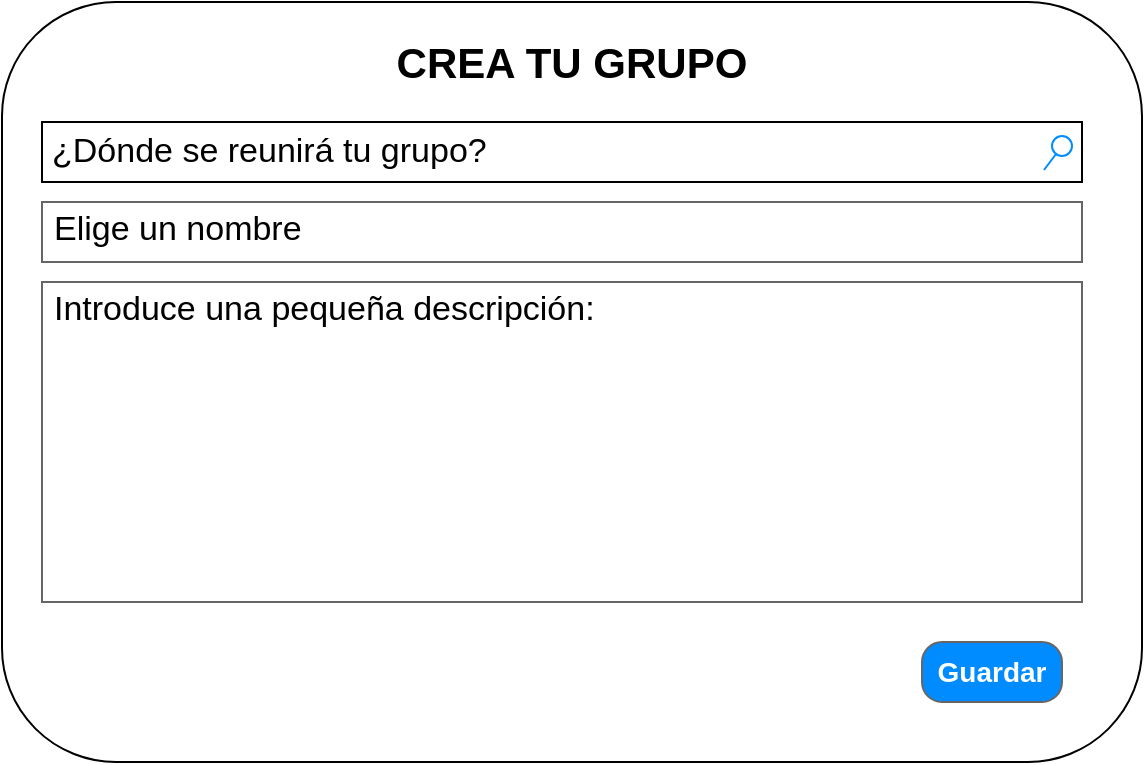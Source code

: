 <mxfile version="12.9.3" type="device"><diagram id="Vsev0lPYn7KehbClWX9P" name="Page-1"><mxGraphModel dx="1355" dy="720" grid="1" gridSize="10" guides="1" tooltips="1" connect="1" arrows="1" fold="1" page="1" pageScale="1" pageWidth="850" pageHeight="1100" math="0" shadow="0"><root><mxCell id="0"/><mxCell id="1" parent="0"/><mxCell id="_5hPuGi4I5Kplq3s-QeI-7" value="" style="rounded=1;whiteSpace=wrap;html=1;strokeColor=#000000;fontSize=14;fontColor=#000000;align=left;" vertex="1" parent="1"><mxGeometry x="120" y="90" width="570" height="380" as="geometry"/></mxCell><mxCell id="_5hPuGi4I5Kplq3s-QeI-3" value="¿Dónde se reunirá tu grupo?" style="strokeWidth=1;shadow=0;dashed=0;align=center;html=1;shape=mxgraph.mockup.forms.searchBox;strokeColor=#000000;mainText=;strokeColor2=#008cff;fontColor=#000000;fontSize=17;align=left;spacingLeft=3;fontStyle=0" vertex="1" parent="1"><mxGeometry x="140" y="150" width="520" height="30" as="geometry"/></mxCell><mxCell id="_5hPuGi4I5Kplq3s-QeI-5" value="Elige un nombre" style="strokeWidth=1;shadow=0;dashed=0;align=center;html=1;shape=mxgraph.mockup.text.textBox;fontColor=#000000;align=left;fontSize=17;spacingLeft=4;spacingTop=-3;strokeColor=#666666;mainText=;fontStyle=0" vertex="1" parent="1"><mxGeometry x="140" y="190" width="520" height="30" as="geometry"/></mxCell><mxCell id="_5hPuGi4I5Kplq3s-QeI-6" value="Introduce una pequeña descripción:" style="strokeWidth=1;shadow=0;dashed=0;align=center;html=1;shape=mxgraph.mockup.text.textBox;fontColor=#000000;align=left;fontSize=17;spacingLeft=4;spacingTop=-3;strokeColor=#666666;mainText=;fontStyle=0;verticalAlign=top;" vertex="1" parent="1"><mxGeometry x="140" y="230" width="520" height="160" as="geometry"/></mxCell><mxCell id="_5hPuGi4I5Kplq3s-QeI-9" value="&lt;b&gt;&lt;font style=&quot;font-size: 21px&quot;&gt;CREA TU GRUPO&lt;/font&gt;&lt;/b&gt;" style="text;html=1;strokeColor=none;fillColor=none;align=center;verticalAlign=middle;whiteSpace=wrap;rounded=0;fontSize=14;fontColor=#000000;" vertex="1" parent="1"><mxGeometry x="315" y="110" width="180" height="20" as="geometry"/></mxCell><mxCell id="_5hPuGi4I5Kplq3s-QeI-10" value="Guardar" style="strokeWidth=1;shadow=0;dashed=0;align=center;html=1;shape=mxgraph.mockup.buttons.button;strokeColor=#666666;fontColor=#ffffff;mainText=;buttonStyle=round;fontSize=14;fontStyle=1;fillColor=#008cff;whiteSpace=wrap;" vertex="1" parent="1"><mxGeometry x="580" y="410" width="70" height="30" as="geometry"/></mxCell></root></mxGraphModel></diagram></mxfile>